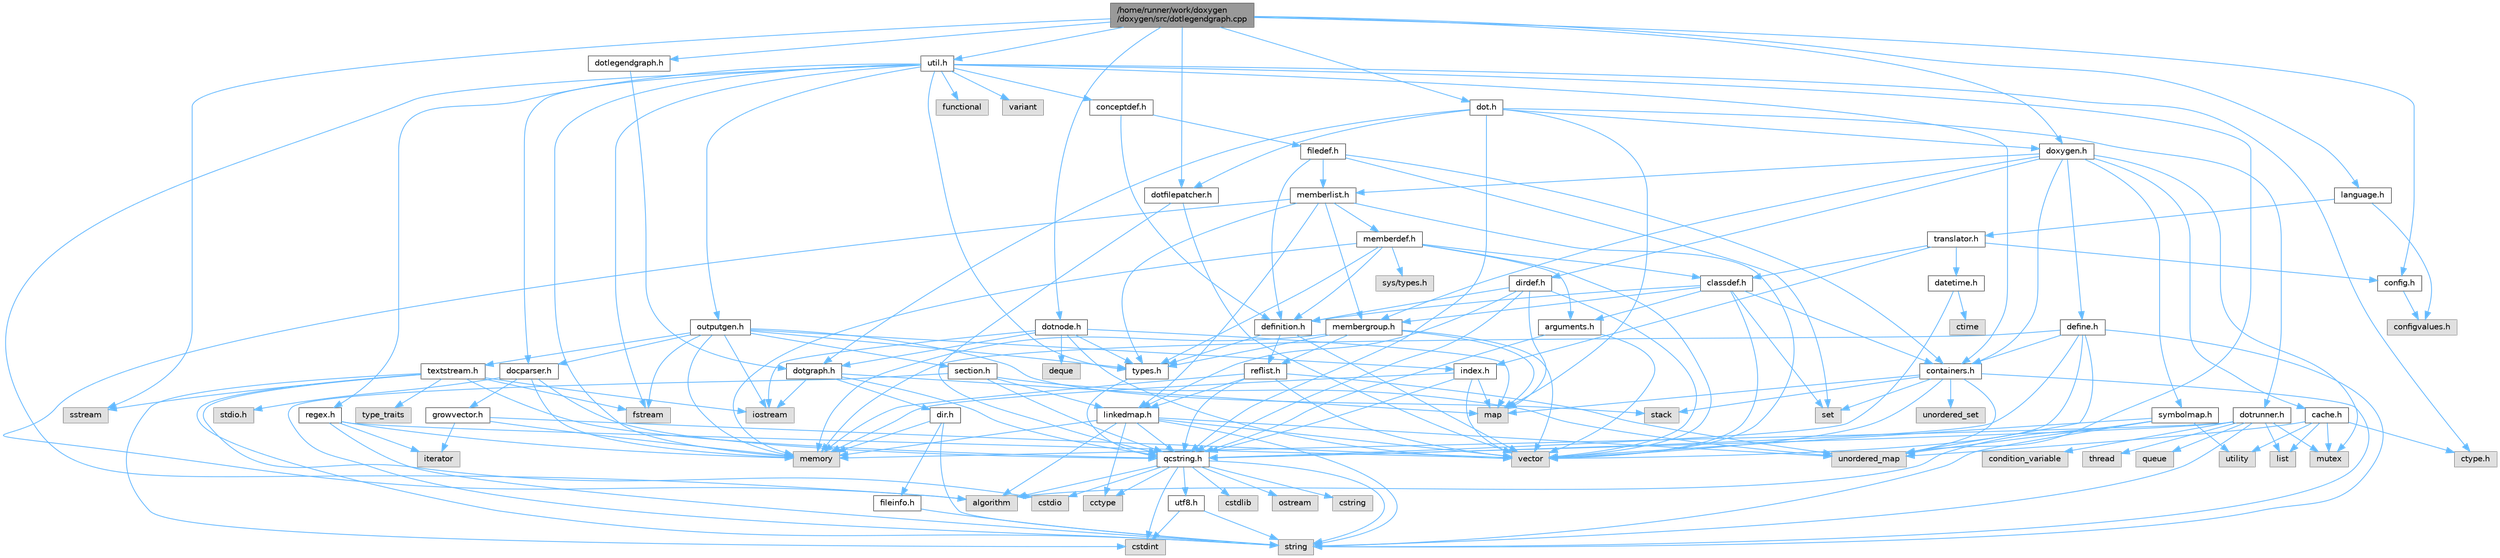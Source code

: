 digraph "/home/runner/work/doxygen/doxygen/src/dotlegendgraph.cpp"
{
 // INTERACTIVE_SVG=YES
 // LATEX_PDF_SIZE
  bgcolor="transparent";
  edge [fontname=Helvetica,fontsize=10,labelfontname=Helvetica,labelfontsize=10];
  node [fontname=Helvetica,fontsize=10,shape=box,height=0.2,width=0.4];
  Node1 [id="Node000001",label="/home/runner/work/doxygen\l/doxygen/src/dotlegendgraph.cpp",height=0.2,width=0.4,color="gray40", fillcolor="grey60", style="filled", fontcolor="black",tooltip=" "];
  Node1 -> Node2 [id="edge1_Node000001_Node000002",color="steelblue1",style="solid",tooltip=" "];
  Node2 [id="Node000002",label="sstream",height=0.2,width=0.4,color="grey60", fillcolor="#E0E0E0", style="filled",tooltip=" "];
  Node1 -> Node3 [id="edge2_Node000001_Node000003",color="steelblue1",style="solid",tooltip=" "];
  Node3 [id="Node000003",label="dotlegendgraph.h",height=0.2,width=0.4,color="grey40", fillcolor="white", style="filled",URL="$d5/d76/dotlegendgraph_8h.html",tooltip=" "];
  Node3 -> Node4 [id="edge3_Node000003_Node000004",color="steelblue1",style="solid",tooltip=" "];
  Node4 [id="Node000004",label="dotgraph.h",height=0.2,width=0.4,color="grey40", fillcolor="white", style="filled",URL="$d0/daa/dotgraph_8h.html",tooltip=" "];
  Node4 -> Node5 [id="edge4_Node000004_Node000005",color="steelblue1",style="solid",tooltip=" "];
  Node5 [id="Node000005",label="iostream",height=0.2,width=0.4,color="grey60", fillcolor="#E0E0E0", style="filled",tooltip=" "];
  Node4 -> Node6 [id="edge5_Node000004_Node000006",color="steelblue1",style="solid",tooltip=" "];
  Node6 [id="Node000006",label="map",height=0.2,width=0.4,color="grey60", fillcolor="#E0E0E0", style="filled",tooltip=" "];
  Node4 -> Node7 [id="edge6_Node000004_Node000007",color="steelblue1",style="solid",tooltip=" "];
  Node7 [id="Node000007",label="qcstring.h",height=0.2,width=0.4,color="grey40", fillcolor="white", style="filled",URL="$d7/d5c/qcstring_8h.html",tooltip=" "];
  Node7 -> Node8 [id="edge7_Node000007_Node000008",color="steelblue1",style="solid",tooltip=" "];
  Node8 [id="Node000008",label="string",height=0.2,width=0.4,color="grey60", fillcolor="#E0E0E0", style="filled",tooltip=" "];
  Node7 -> Node9 [id="edge8_Node000007_Node000009",color="steelblue1",style="solid",tooltip=" "];
  Node9 [id="Node000009",label="algorithm",height=0.2,width=0.4,color="grey60", fillcolor="#E0E0E0", style="filled",tooltip=" "];
  Node7 -> Node10 [id="edge9_Node000007_Node000010",color="steelblue1",style="solid",tooltip=" "];
  Node10 [id="Node000010",label="cctype",height=0.2,width=0.4,color="grey60", fillcolor="#E0E0E0", style="filled",tooltip=" "];
  Node7 -> Node11 [id="edge10_Node000007_Node000011",color="steelblue1",style="solid",tooltip=" "];
  Node11 [id="Node000011",label="cstring",height=0.2,width=0.4,color="grey60", fillcolor="#E0E0E0", style="filled",tooltip=" "];
  Node7 -> Node12 [id="edge11_Node000007_Node000012",color="steelblue1",style="solid",tooltip=" "];
  Node12 [id="Node000012",label="cstdio",height=0.2,width=0.4,color="grey60", fillcolor="#E0E0E0", style="filled",tooltip=" "];
  Node7 -> Node13 [id="edge12_Node000007_Node000013",color="steelblue1",style="solid",tooltip=" "];
  Node13 [id="Node000013",label="cstdlib",height=0.2,width=0.4,color="grey60", fillcolor="#E0E0E0", style="filled",tooltip=" "];
  Node7 -> Node14 [id="edge13_Node000007_Node000014",color="steelblue1",style="solid",tooltip=" "];
  Node14 [id="Node000014",label="cstdint",height=0.2,width=0.4,color="grey60", fillcolor="#E0E0E0", style="filled",tooltip=" "];
  Node7 -> Node15 [id="edge14_Node000007_Node000015",color="steelblue1",style="solid",tooltip=" "];
  Node15 [id="Node000015",label="ostream",height=0.2,width=0.4,color="grey60", fillcolor="#E0E0E0", style="filled",tooltip=" "];
  Node7 -> Node16 [id="edge15_Node000007_Node000016",color="steelblue1",style="solid",tooltip=" "];
  Node16 [id="Node000016",label="utf8.h",height=0.2,width=0.4,color="grey40", fillcolor="white", style="filled",URL="$db/d7c/utf8_8h.html",tooltip="Various UTF8 related helper functions."];
  Node16 -> Node14 [id="edge16_Node000016_Node000014",color="steelblue1",style="solid",tooltip=" "];
  Node16 -> Node8 [id="edge17_Node000016_Node000008",color="steelblue1",style="solid",tooltip=" "];
  Node4 -> Node17 [id="edge18_Node000004_Node000017",color="steelblue1",style="solid",tooltip=" "];
  Node17 [id="Node000017",label="dir.h",height=0.2,width=0.4,color="grey40", fillcolor="white", style="filled",URL="$df/d9c/dir_8h.html",tooltip=" "];
  Node17 -> Node8 [id="edge19_Node000017_Node000008",color="steelblue1",style="solid",tooltip=" "];
  Node17 -> Node18 [id="edge20_Node000017_Node000018",color="steelblue1",style="solid",tooltip=" "];
  Node18 [id="Node000018",label="memory",height=0.2,width=0.4,color="grey60", fillcolor="#E0E0E0", style="filled",tooltip=" "];
  Node17 -> Node19 [id="edge21_Node000017_Node000019",color="steelblue1",style="solid",tooltip=" "];
  Node19 [id="Node000019",label="fileinfo.h",height=0.2,width=0.4,color="grey40", fillcolor="white", style="filled",URL="$df/d45/fileinfo_8h.html",tooltip=" "];
  Node19 -> Node8 [id="edge22_Node000019_Node000008",color="steelblue1",style="solid",tooltip=" "];
  Node1 -> Node20 [id="edge23_Node000001_Node000020",color="steelblue1",style="solid",tooltip=" "];
  Node20 [id="Node000020",label="util.h",height=0.2,width=0.4,color="grey40", fillcolor="white", style="filled",URL="$d8/d3c/util_8h.html",tooltip="A bunch of utility functions."];
  Node20 -> Node18 [id="edge24_Node000020_Node000018",color="steelblue1",style="solid",tooltip=" "];
  Node20 -> Node21 [id="edge25_Node000020_Node000021",color="steelblue1",style="solid",tooltip=" "];
  Node21 [id="Node000021",label="unordered_map",height=0.2,width=0.4,color="grey60", fillcolor="#E0E0E0", style="filled",tooltip=" "];
  Node20 -> Node9 [id="edge26_Node000020_Node000009",color="steelblue1",style="solid",tooltip=" "];
  Node20 -> Node22 [id="edge27_Node000020_Node000022",color="steelblue1",style="solid",tooltip=" "];
  Node22 [id="Node000022",label="functional",height=0.2,width=0.4,color="grey60", fillcolor="#E0E0E0", style="filled",tooltip=" "];
  Node20 -> Node23 [id="edge28_Node000020_Node000023",color="steelblue1",style="solid",tooltip=" "];
  Node23 [id="Node000023",label="fstream",height=0.2,width=0.4,color="grey60", fillcolor="#E0E0E0", style="filled",tooltip=" "];
  Node20 -> Node24 [id="edge29_Node000020_Node000024",color="steelblue1",style="solid",tooltip=" "];
  Node24 [id="Node000024",label="variant",height=0.2,width=0.4,color="grey60", fillcolor="#E0E0E0", style="filled",tooltip=" "];
  Node20 -> Node25 [id="edge30_Node000020_Node000025",color="steelblue1",style="solid",tooltip=" "];
  Node25 [id="Node000025",label="ctype.h",height=0.2,width=0.4,color="grey60", fillcolor="#E0E0E0", style="filled",tooltip=" "];
  Node20 -> Node26 [id="edge31_Node000020_Node000026",color="steelblue1",style="solid",tooltip=" "];
  Node26 [id="Node000026",label="types.h",height=0.2,width=0.4,color="grey40", fillcolor="white", style="filled",URL="$d9/d49/types_8h.html",tooltip="This file contains a number of basic enums and types."];
  Node26 -> Node7 [id="edge32_Node000026_Node000007",color="steelblue1",style="solid",tooltip=" "];
  Node20 -> Node27 [id="edge33_Node000020_Node000027",color="steelblue1",style="solid",tooltip=" "];
  Node27 [id="Node000027",label="docparser.h",height=0.2,width=0.4,color="grey40", fillcolor="white", style="filled",URL="$de/d9c/docparser_8h.html",tooltip=" "];
  Node27 -> Node28 [id="edge34_Node000027_Node000028",color="steelblue1",style="solid",tooltip=" "];
  Node28 [id="Node000028",label="stdio.h",height=0.2,width=0.4,color="grey60", fillcolor="#E0E0E0", style="filled",tooltip=" "];
  Node27 -> Node18 [id="edge35_Node000027_Node000018",color="steelblue1",style="solid",tooltip=" "];
  Node27 -> Node7 [id="edge36_Node000027_Node000007",color="steelblue1",style="solid",tooltip=" "];
  Node27 -> Node29 [id="edge37_Node000027_Node000029",color="steelblue1",style="solid",tooltip=" "];
  Node29 [id="Node000029",label="growvector.h",height=0.2,width=0.4,color="grey40", fillcolor="white", style="filled",URL="$d7/d50/growvector_8h.html",tooltip=" "];
  Node29 -> Node30 [id="edge38_Node000029_Node000030",color="steelblue1",style="solid",tooltip=" "];
  Node30 [id="Node000030",label="vector",height=0.2,width=0.4,color="grey60", fillcolor="#E0E0E0", style="filled",tooltip=" "];
  Node29 -> Node18 [id="edge39_Node000029_Node000018",color="steelblue1",style="solid",tooltip=" "];
  Node29 -> Node31 [id="edge40_Node000029_Node000031",color="steelblue1",style="solid",tooltip=" "];
  Node31 [id="Node000031",label="iterator",height=0.2,width=0.4,color="grey60", fillcolor="#E0E0E0", style="filled",tooltip=" "];
  Node20 -> Node32 [id="edge41_Node000020_Node000032",color="steelblue1",style="solid",tooltip=" "];
  Node32 [id="Node000032",label="containers.h",height=0.2,width=0.4,color="grey40", fillcolor="white", style="filled",URL="$d5/d75/containers_8h.html",tooltip=" "];
  Node32 -> Node30 [id="edge42_Node000032_Node000030",color="steelblue1",style="solid",tooltip=" "];
  Node32 -> Node8 [id="edge43_Node000032_Node000008",color="steelblue1",style="solid",tooltip=" "];
  Node32 -> Node33 [id="edge44_Node000032_Node000033",color="steelblue1",style="solid",tooltip=" "];
  Node33 [id="Node000033",label="set",height=0.2,width=0.4,color="grey60", fillcolor="#E0E0E0", style="filled",tooltip=" "];
  Node32 -> Node6 [id="edge45_Node000032_Node000006",color="steelblue1",style="solid",tooltip=" "];
  Node32 -> Node34 [id="edge46_Node000032_Node000034",color="steelblue1",style="solid",tooltip=" "];
  Node34 [id="Node000034",label="unordered_set",height=0.2,width=0.4,color="grey60", fillcolor="#E0E0E0", style="filled",tooltip=" "];
  Node32 -> Node21 [id="edge47_Node000032_Node000021",color="steelblue1",style="solid",tooltip=" "];
  Node32 -> Node35 [id="edge48_Node000032_Node000035",color="steelblue1",style="solid",tooltip=" "];
  Node35 [id="Node000035",label="stack",height=0.2,width=0.4,color="grey60", fillcolor="#E0E0E0", style="filled",tooltip=" "];
  Node20 -> Node36 [id="edge49_Node000020_Node000036",color="steelblue1",style="solid",tooltip=" "];
  Node36 [id="Node000036",label="outputgen.h",height=0.2,width=0.4,color="grey40", fillcolor="white", style="filled",URL="$df/d06/outputgen_8h.html",tooltip=" "];
  Node36 -> Node18 [id="edge50_Node000036_Node000018",color="steelblue1",style="solid",tooltip=" "];
  Node36 -> Node35 [id="edge51_Node000036_Node000035",color="steelblue1",style="solid",tooltip=" "];
  Node36 -> Node5 [id="edge52_Node000036_Node000005",color="steelblue1",style="solid",tooltip=" "];
  Node36 -> Node23 [id="edge53_Node000036_Node000023",color="steelblue1",style="solid",tooltip=" "];
  Node36 -> Node26 [id="edge54_Node000036_Node000026",color="steelblue1",style="solid",tooltip=" "];
  Node36 -> Node37 [id="edge55_Node000036_Node000037",color="steelblue1",style="solid",tooltip=" "];
  Node37 [id="Node000037",label="index.h",height=0.2,width=0.4,color="grey40", fillcolor="white", style="filled",URL="$d1/db5/index_8h.html",tooltip=" "];
  Node37 -> Node18 [id="edge56_Node000037_Node000018",color="steelblue1",style="solid",tooltip=" "];
  Node37 -> Node30 [id="edge57_Node000037_Node000030",color="steelblue1",style="solid",tooltip=" "];
  Node37 -> Node6 [id="edge58_Node000037_Node000006",color="steelblue1",style="solid",tooltip=" "];
  Node37 -> Node7 [id="edge59_Node000037_Node000007",color="steelblue1",style="solid",tooltip=" "];
  Node36 -> Node38 [id="edge60_Node000036_Node000038",color="steelblue1",style="solid",tooltip=" "];
  Node38 [id="Node000038",label="section.h",height=0.2,width=0.4,color="grey40", fillcolor="white", style="filled",URL="$d1/d2a/section_8h.html",tooltip=" "];
  Node38 -> Node8 [id="edge61_Node000038_Node000008",color="steelblue1",style="solid",tooltip=" "];
  Node38 -> Node21 [id="edge62_Node000038_Node000021",color="steelblue1",style="solid",tooltip=" "];
  Node38 -> Node7 [id="edge63_Node000038_Node000007",color="steelblue1",style="solid",tooltip=" "];
  Node38 -> Node39 [id="edge64_Node000038_Node000039",color="steelblue1",style="solid",tooltip=" "];
  Node39 [id="Node000039",label="linkedmap.h",height=0.2,width=0.4,color="grey40", fillcolor="white", style="filled",URL="$da/de1/linkedmap_8h.html",tooltip=" "];
  Node39 -> Node21 [id="edge65_Node000039_Node000021",color="steelblue1",style="solid",tooltip=" "];
  Node39 -> Node30 [id="edge66_Node000039_Node000030",color="steelblue1",style="solid",tooltip=" "];
  Node39 -> Node18 [id="edge67_Node000039_Node000018",color="steelblue1",style="solid",tooltip=" "];
  Node39 -> Node8 [id="edge68_Node000039_Node000008",color="steelblue1",style="solid",tooltip=" "];
  Node39 -> Node9 [id="edge69_Node000039_Node000009",color="steelblue1",style="solid",tooltip=" "];
  Node39 -> Node10 [id="edge70_Node000039_Node000010",color="steelblue1",style="solid",tooltip=" "];
  Node39 -> Node7 [id="edge71_Node000039_Node000007",color="steelblue1",style="solid",tooltip=" "];
  Node36 -> Node40 [id="edge72_Node000036_Node000040",color="steelblue1",style="solid",tooltip=" "];
  Node40 [id="Node000040",label="textstream.h",height=0.2,width=0.4,color="grey40", fillcolor="white", style="filled",URL="$d4/d7d/textstream_8h.html",tooltip=" "];
  Node40 -> Node8 [id="edge73_Node000040_Node000008",color="steelblue1",style="solid",tooltip=" "];
  Node40 -> Node5 [id="edge74_Node000040_Node000005",color="steelblue1",style="solid",tooltip=" "];
  Node40 -> Node2 [id="edge75_Node000040_Node000002",color="steelblue1",style="solid",tooltip=" "];
  Node40 -> Node14 [id="edge76_Node000040_Node000014",color="steelblue1",style="solid",tooltip=" "];
  Node40 -> Node12 [id="edge77_Node000040_Node000012",color="steelblue1",style="solid",tooltip=" "];
  Node40 -> Node23 [id="edge78_Node000040_Node000023",color="steelblue1",style="solid",tooltip=" "];
  Node40 -> Node41 [id="edge79_Node000040_Node000041",color="steelblue1",style="solid",tooltip=" "];
  Node41 [id="Node000041",label="type_traits",height=0.2,width=0.4,color="grey60", fillcolor="#E0E0E0", style="filled",tooltip=" "];
  Node40 -> Node7 [id="edge80_Node000040_Node000007",color="steelblue1",style="solid",tooltip=" "];
  Node36 -> Node27 [id="edge81_Node000036_Node000027",color="steelblue1",style="solid",tooltip=" "];
  Node20 -> Node42 [id="edge82_Node000020_Node000042",color="steelblue1",style="solid",tooltip=" "];
  Node42 [id="Node000042",label="regex.h",height=0.2,width=0.4,color="grey40", fillcolor="white", style="filled",URL="$d1/d21/regex_8h.html",tooltip=" "];
  Node42 -> Node18 [id="edge83_Node000042_Node000018",color="steelblue1",style="solid",tooltip=" "];
  Node42 -> Node8 [id="edge84_Node000042_Node000008",color="steelblue1",style="solid",tooltip=" "];
  Node42 -> Node30 [id="edge85_Node000042_Node000030",color="steelblue1",style="solid",tooltip=" "];
  Node42 -> Node31 [id="edge86_Node000042_Node000031",color="steelblue1",style="solid",tooltip=" "];
  Node20 -> Node43 [id="edge87_Node000020_Node000043",color="steelblue1",style="solid",tooltip=" "];
  Node43 [id="Node000043",label="conceptdef.h",height=0.2,width=0.4,color="grey40", fillcolor="white", style="filled",URL="$da/df1/conceptdef_8h.html",tooltip=" "];
  Node43 -> Node44 [id="edge88_Node000043_Node000044",color="steelblue1",style="solid",tooltip=" "];
  Node44 [id="Node000044",label="definition.h",height=0.2,width=0.4,color="grey40", fillcolor="white", style="filled",URL="$df/da1/definition_8h.html",tooltip=" "];
  Node44 -> Node30 [id="edge89_Node000044_Node000030",color="steelblue1",style="solid",tooltip=" "];
  Node44 -> Node26 [id="edge90_Node000044_Node000026",color="steelblue1",style="solid",tooltip=" "];
  Node44 -> Node45 [id="edge91_Node000044_Node000045",color="steelblue1",style="solid",tooltip=" "];
  Node45 [id="Node000045",label="reflist.h",height=0.2,width=0.4,color="grey40", fillcolor="white", style="filled",URL="$d1/d02/reflist_8h.html",tooltip=" "];
  Node45 -> Node30 [id="edge92_Node000045_Node000030",color="steelblue1",style="solid",tooltip=" "];
  Node45 -> Node21 [id="edge93_Node000045_Node000021",color="steelblue1",style="solid",tooltip=" "];
  Node45 -> Node18 [id="edge94_Node000045_Node000018",color="steelblue1",style="solid",tooltip=" "];
  Node45 -> Node7 [id="edge95_Node000045_Node000007",color="steelblue1",style="solid",tooltip=" "];
  Node45 -> Node39 [id="edge96_Node000045_Node000039",color="steelblue1",style="solid",tooltip=" "];
  Node43 -> Node46 [id="edge97_Node000043_Node000046",color="steelblue1",style="solid",tooltip=" "];
  Node46 [id="Node000046",label="filedef.h",height=0.2,width=0.4,color="grey40", fillcolor="white", style="filled",URL="$d4/d3a/filedef_8h.html",tooltip=" "];
  Node46 -> Node33 [id="edge98_Node000046_Node000033",color="steelblue1",style="solid",tooltip=" "];
  Node46 -> Node44 [id="edge99_Node000046_Node000044",color="steelblue1",style="solid",tooltip=" "];
  Node46 -> Node47 [id="edge100_Node000046_Node000047",color="steelblue1",style="solid",tooltip=" "];
  Node47 [id="Node000047",label="memberlist.h",height=0.2,width=0.4,color="grey40", fillcolor="white", style="filled",URL="$dd/d78/memberlist_8h.html",tooltip=" "];
  Node47 -> Node30 [id="edge101_Node000047_Node000030",color="steelblue1",style="solid",tooltip=" "];
  Node47 -> Node9 [id="edge102_Node000047_Node000009",color="steelblue1",style="solid",tooltip=" "];
  Node47 -> Node48 [id="edge103_Node000047_Node000048",color="steelblue1",style="solid",tooltip=" "];
  Node48 [id="Node000048",label="memberdef.h",height=0.2,width=0.4,color="grey40", fillcolor="white", style="filled",URL="$d4/d46/memberdef_8h.html",tooltip=" "];
  Node48 -> Node30 [id="edge104_Node000048_Node000030",color="steelblue1",style="solid",tooltip=" "];
  Node48 -> Node18 [id="edge105_Node000048_Node000018",color="steelblue1",style="solid",tooltip=" "];
  Node48 -> Node49 [id="edge106_Node000048_Node000049",color="steelblue1",style="solid",tooltip=" "];
  Node49 [id="Node000049",label="sys/types.h",height=0.2,width=0.4,color="grey60", fillcolor="#E0E0E0", style="filled",tooltip=" "];
  Node48 -> Node26 [id="edge107_Node000048_Node000026",color="steelblue1",style="solid",tooltip=" "];
  Node48 -> Node44 [id="edge108_Node000048_Node000044",color="steelblue1",style="solid",tooltip=" "];
  Node48 -> Node50 [id="edge109_Node000048_Node000050",color="steelblue1",style="solid",tooltip=" "];
  Node50 [id="Node000050",label="arguments.h",height=0.2,width=0.4,color="grey40", fillcolor="white", style="filled",URL="$df/d9b/arguments_8h.html",tooltip=" "];
  Node50 -> Node30 [id="edge110_Node000050_Node000030",color="steelblue1",style="solid",tooltip=" "];
  Node50 -> Node7 [id="edge111_Node000050_Node000007",color="steelblue1",style="solid",tooltip=" "];
  Node48 -> Node51 [id="edge112_Node000048_Node000051",color="steelblue1",style="solid",tooltip=" "];
  Node51 [id="Node000051",label="classdef.h",height=0.2,width=0.4,color="grey40", fillcolor="white", style="filled",URL="$d1/da6/classdef_8h.html",tooltip=" "];
  Node51 -> Node30 [id="edge113_Node000051_Node000030",color="steelblue1",style="solid",tooltip=" "];
  Node51 -> Node33 [id="edge114_Node000051_Node000033",color="steelblue1",style="solid",tooltip=" "];
  Node51 -> Node32 [id="edge115_Node000051_Node000032",color="steelblue1",style="solid",tooltip=" "];
  Node51 -> Node44 [id="edge116_Node000051_Node000044",color="steelblue1",style="solid",tooltip=" "];
  Node51 -> Node50 [id="edge117_Node000051_Node000050",color="steelblue1",style="solid",tooltip=" "];
  Node51 -> Node52 [id="edge118_Node000051_Node000052",color="steelblue1",style="solid",tooltip=" "];
  Node52 [id="Node000052",label="membergroup.h",height=0.2,width=0.4,color="grey40", fillcolor="white", style="filled",URL="$d9/d11/membergroup_8h.html",tooltip=" "];
  Node52 -> Node30 [id="edge119_Node000052_Node000030",color="steelblue1",style="solid",tooltip=" "];
  Node52 -> Node6 [id="edge120_Node000052_Node000006",color="steelblue1",style="solid",tooltip=" "];
  Node52 -> Node18 [id="edge121_Node000052_Node000018",color="steelblue1",style="solid",tooltip=" "];
  Node52 -> Node26 [id="edge122_Node000052_Node000026",color="steelblue1",style="solid",tooltip=" "];
  Node52 -> Node45 [id="edge123_Node000052_Node000045",color="steelblue1",style="solid",tooltip=" "];
  Node47 -> Node39 [id="edge124_Node000047_Node000039",color="steelblue1",style="solid",tooltip=" "];
  Node47 -> Node26 [id="edge125_Node000047_Node000026",color="steelblue1",style="solid",tooltip=" "];
  Node47 -> Node52 [id="edge126_Node000047_Node000052",color="steelblue1",style="solid",tooltip=" "];
  Node46 -> Node32 [id="edge127_Node000046_Node000032",color="steelblue1",style="solid",tooltip=" "];
  Node1 -> Node53 [id="edge128_Node000001_Node000053",color="steelblue1",style="solid",tooltip=" "];
  Node53 [id="Node000053",label="config.h",height=0.2,width=0.4,color="grey40", fillcolor="white", style="filled",URL="$db/d16/config_8h.html",tooltip=" "];
  Node53 -> Node54 [id="edge129_Node000053_Node000054",color="steelblue1",style="solid",tooltip=" "];
  Node54 [id="Node000054",label="configvalues.h",height=0.2,width=0.4,color="grey60", fillcolor="#E0E0E0", style="filled",tooltip=" "];
  Node1 -> Node55 [id="edge130_Node000001_Node000055",color="steelblue1",style="solid",tooltip=" "];
  Node55 [id="Node000055",label="doxygen.h",height=0.2,width=0.4,color="grey40", fillcolor="white", style="filled",URL="$d1/da1/doxygen_8h.html",tooltip=" "];
  Node55 -> Node56 [id="edge131_Node000055_Node000056",color="steelblue1",style="solid",tooltip=" "];
  Node56 [id="Node000056",label="mutex",height=0.2,width=0.4,color="grey60", fillcolor="#E0E0E0", style="filled",tooltip=" "];
  Node55 -> Node32 [id="edge132_Node000055_Node000032",color="steelblue1",style="solid",tooltip=" "];
  Node55 -> Node52 [id="edge133_Node000055_Node000052",color="steelblue1",style="solid",tooltip=" "];
  Node55 -> Node57 [id="edge134_Node000055_Node000057",color="steelblue1",style="solid",tooltip=" "];
  Node57 [id="Node000057",label="dirdef.h",height=0.2,width=0.4,color="grey40", fillcolor="white", style="filled",URL="$d6/d15/dirdef_8h.html",tooltip=" "];
  Node57 -> Node30 [id="edge135_Node000057_Node000030",color="steelblue1",style="solid",tooltip=" "];
  Node57 -> Node6 [id="edge136_Node000057_Node000006",color="steelblue1",style="solid",tooltip=" "];
  Node57 -> Node7 [id="edge137_Node000057_Node000007",color="steelblue1",style="solid",tooltip=" "];
  Node57 -> Node39 [id="edge138_Node000057_Node000039",color="steelblue1",style="solid",tooltip=" "];
  Node57 -> Node44 [id="edge139_Node000057_Node000044",color="steelblue1",style="solid",tooltip=" "];
  Node55 -> Node47 [id="edge140_Node000055_Node000047",color="steelblue1",style="solid",tooltip=" "];
  Node55 -> Node58 [id="edge141_Node000055_Node000058",color="steelblue1",style="solid",tooltip=" "];
  Node58 [id="Node000058",label="define.h",height=0.2,width=0.4,color="grey40", fillcolor="white", style="filled",URL="$df/d67/define_8h.html",tooltip=" "];
  Node58 -> Node30 [id="edge142_Node000058_Node000030",color="steelblue1",style="solid",tooltip=" "];
  Node58 -> Node18 [id="edge143_Node000058_Node000018",color="steelblue1",style="solid",tooltip=" "];
  Node58 -> Node8 [id="edge144_Node000058_Node000008",color="steelblue1",style="solid",tooltip=" "];
  Node58 -> Node21 [id="edge145_Node000058_Node000021",color="steelblue1",style="solid",tooltip=" "];
  Node58 -> Node7 [id="edge146_Node000058_Node000007",color="steelblue1",style="solid",tooltip=" "];
  Node58 -> Node32 [id="edge147_Node000058_Node000032",color="steelblue1",style="solid",tooltip=" "];
  Node55 -> Node59 [id="edge148_Node000055_Node000059",color="steelblue1",style="solid",tooltip=" "];
  Node59 [id="Node000059",label="cache.h",height=0.2,width=0.4,color="grey40", fillcolor="white", style="filled",URL="$d3/d26/cache_8h.html",tooltip=" "];
  Node59 -> Node60 [id="edge149_Node000059_Node000060",color="steelblue1",style="solid",tooltip=" "];
  Node60 [id="Node000060",label="list",height=0.2,width=0.4,color="grey60", fillcolor="#E0E0E0", style="filled",tooltip=" "];
  Node59 -> Node21 [id="edge150_Node000059_Node000021",color="steelblue1",style="solid",tooltip=" "];
  Node59 -> Node56 [id="edge151_Node000059_Node000056",color="steelblue1",style="solid",tooltip=" "];
  Node59 -> Node61 [id="edge152_Node000059_Node000061",color="steelblue1",style="solid",tooltip=" "];
  Node61 [id="Node000061",label="utility",height=0.2,width=0.4,color="grey60", fillcolor="#E0E0E0", style="filled",tooltip=" "];
  Node59 -> Node25 [id="edge153_Node000059_Node000025",color="steelblue1",style="solid",tooltip=" "];
  Node55 -> Node62 [id="edge154_Node000055_Node000062",color="steelblue1",style="solid",tooltip=" "];
  Node62 [id="Node000062",label="symbolmap.h",height=0.2,width=0.4,color="grey40", fillcolor="white", style="filled",URL="$d7/ddd/symbolmap_8h.html",tooltip=" "];
  Node62 -> Node9 [id="edge155_Node000062_Node000009",color="steelblue1",style="solid",tooltip=" "];
  Node62 -> Node21 [id="edge156_Node000062_Node000021",color="steelblue1",style="solid",tooltip=" "];
  Node62 -> Node30 [id="edge157_Node000062_Node000030",color="steelblue1",style="solid",tooltip=" "];
  Node62 -> Node8 [id="edge158_Node000062_Node000008",color="steelblue1",style="solid",tooltip=" "];
  Node62 -> Node61 [id="edge159_Node000062_Node000061",color="steelblue1",style="solid",tooltip=" "];
  Node1 -> Node63 [id="edge160_Node000001_Node000063",color="steelblue1",style="solid",tooltip=" "];
  Node63 [id="Node000063",label="dot.h",height=0.2,width=0.4,color="grey40", fillcolor="white", style="filled",URL="$d6/d4a/dot_8h.html",tooltip=" "];
  Node63 -> Node6 [id="edge161_Node000063_Node000006",color="steelblue1",style="solid",tooltip=" "];
  Node63 -> Node7 [id="edge162_Node000063_Node000007",color="steelblue1",style="solid",tooltip=" "];
  Node63 -> Node4 [id="edge163_Node000063_Node000004",color="steelblue1",style="solid",tooltip=" "];
  Node63 -> Node64 [id="edge164_Node000063_Node000064",color="steelblue1",style="solid",tooltip=" "];
  Node64 [id="Node000064",label="dotfilepatcher.h",height=0.2,width=0.4,color="grey40", fillcolor="white", style="filled",URL="$d3/d38/dotfilepatcher_8h.html",tooltip=" "];
  Node64 -> Node30 [id="edge165_Node000064_Node000030",color="steelblue1",style="solid",tooltip=" "];
  Node64 -> Node7 [id="edge166_Node000064_Node000007",color="steelblue1",style="solid",tooltip=" "];
  Node63 -> Node65 [id="edge167_Node000063_Node000065",color="steelblue1",style="solid",tooltip=" "];
  Node65 [id="Node000065",label="dotrunner.h",height=0.2,width=0.4,color="grey40", fillcolor="white", style="filled",URL="$d2/dd1/dotrunner_8h.html",tooltip=" "];
  Node65 -> Node8 [id="edge168_Node000065_Node000008",color="steelblue1",style="solid",tooltip=" "];
  Node65 -> Node66 [id="edge169_Node000065_Node000066",color="steelblue1",style="solid",tooltip=" "];
  Node66 [id="Node000066",label="thread",height=0.2,width=0.4,color="grey60", fillcolor="#E0E0E0", style="filled",tooltip=" "];
  Node65 -> Node60 [id="edge170_Node000065_Node000060",color="steelblue1",style="solid",tooltip=" "];
  Node65 -> Node67 [id="edge171_Node000065_Node000067",color="steelblue1",style="solid",tooltip=" "];
  Node67 [id="Node000067",label="queue",height=0.2,width=0.4,color="grey60", fillcolor="#E0E0E0", style="filled",tooltip=" "];
  Node65 -> Node56 [id="edge172_Node000065_Node000056",color="steelblue1",style="solid",tooltip=" "];
  Node65 -> Node68 [id="edge173_Node000065_Node000068",color="steelblue1",style="solid",tooltip=" "];
  Node68 [id="Node000068",label="condition_variable",height=0.2,width=0.4,color="grey60", fillcolor="#E0E0E0", style="filled",tooltip=" "];
  Node65 -> Node18 [id="edge174_Node000065_Node000018",color="steelblue1",style="solid",tooltip=" "];
  Node65 -> Node7 [id="edge175_Node000065_Node000007",color="steelblue1",style="solid",tooltip=" "];
  Node63 -> Node55 [id="edge176_Node000063_Node000055",color="steelblue1",style="solid",tooltip=" "];
  Node1 -> Node69 [id="edge177_Node000001_Node000069",color="steelblue1",style="solid",tooltip=" "];
  Node69 [id="Node000069",label="language.h",height=0.2,width=0.4,color="grey40", fillcolor="white", style="filled",URL="$d8/dce/language_8h.html",tooltip=" "];
  Node69 -> Node70 [id="edge178_Node000069_Node000070",color="steelblue1",style="solid",tooltip=" "];
  Node70 [id="Node000070",label="translator.h",height=0.2,width=0.4,color="grey40", fillcolor="white", style="filled",URL="$d9/df1/translator_8h.html",tooltip=" "];
  Node70 -> Node51 [id="edge179_Node000070_Node000051",color="steelblue1",style="solid",tooltip=" "];
  Node70 -> Node53 [id="edge180_Node000070_Node000053",color="steelblue1",style="solid",tooltip=" "];
  Node70 -> Node71 [id="edge181_Node000070_Node000071",color="steelblue1",style="solid",tooltip=" "];
  Node71 [id="Node000071",label="datetime.h",height=0.2,width=0.4,color="grey40", fillcolor="white", style="filled",URL="$de/d1b/datetime_8h.html",tooltip=" "];
  Node71 -> Node72 [id="edge182_Node000071_Node000072",color="steelblue1",style="solid",tooltip=" "];
  Node72 [id="Node000072",label="ctime",height=0.2,width=0.4,color="grey60", fillcolor="#E0E0E0", style="filled",tooltip=" "];
  Node71 -> Node7 [id="edge183_Node000071_Node000007",color="steelblue1",style="solid",tooltip=" "];
  Node70 -> Node37 [id="edge184_Node000070_Node000037",color="steelblue1",style="solid",tooltip=" "];
  Node69 -> Node54 [id="edge185_Node000069_Node000054",color="steelblue1",style="solid",tooltip=" "];
  Node1 -> Node64 [id="edge186_Node000001_Node000064",color="steelblue1",style="solid",tooltip=" "];
  Node1 -> Node73 [id="edge187_Node000001_Node000073",color="steelblue1",style="solid",tooltip=" "];
  Node73 [id="Node000073",label="dotnode.h",height=0.2,width=0.4,color="grey40", fillcolor="white", style="filled",URL="$d8/d3b/dotnode_8h.html",tooltip=" "];
  Node73 -> Node30 [id="edge188_Node000073_Node000030",color="steelblue1",style="solid",tooltip=" "];
  Node73 -> Node6 [id="edge189_Node000073_Node000006",color="steelblue1",style="solid",tooltip=" "];
  Node73 -> Node74 [id="edge190_Node000073_Node000074",color="steelblue1",style="solid",tooltip=" "];
  Node74 [id="Node000074",label="deque",height=0.2,width=0.4,color="grey60", fillcolor="#E0E0E0", style="filled",tooltip=" "];
  Node73 -> Node5 [id="edge191_Node000073_Node000005",color="steelblue1",style="solid",tooltip=" "];
  Node73 -> Node26 [id="edge192_Node000073_Node000026",color="steelblue1",style="solid",tooltip=" "];
  Node73 -> Node4 [id="edge193_Node000073_Node000004",color="steelblue1",style="solid",tooltip=" "];
}
